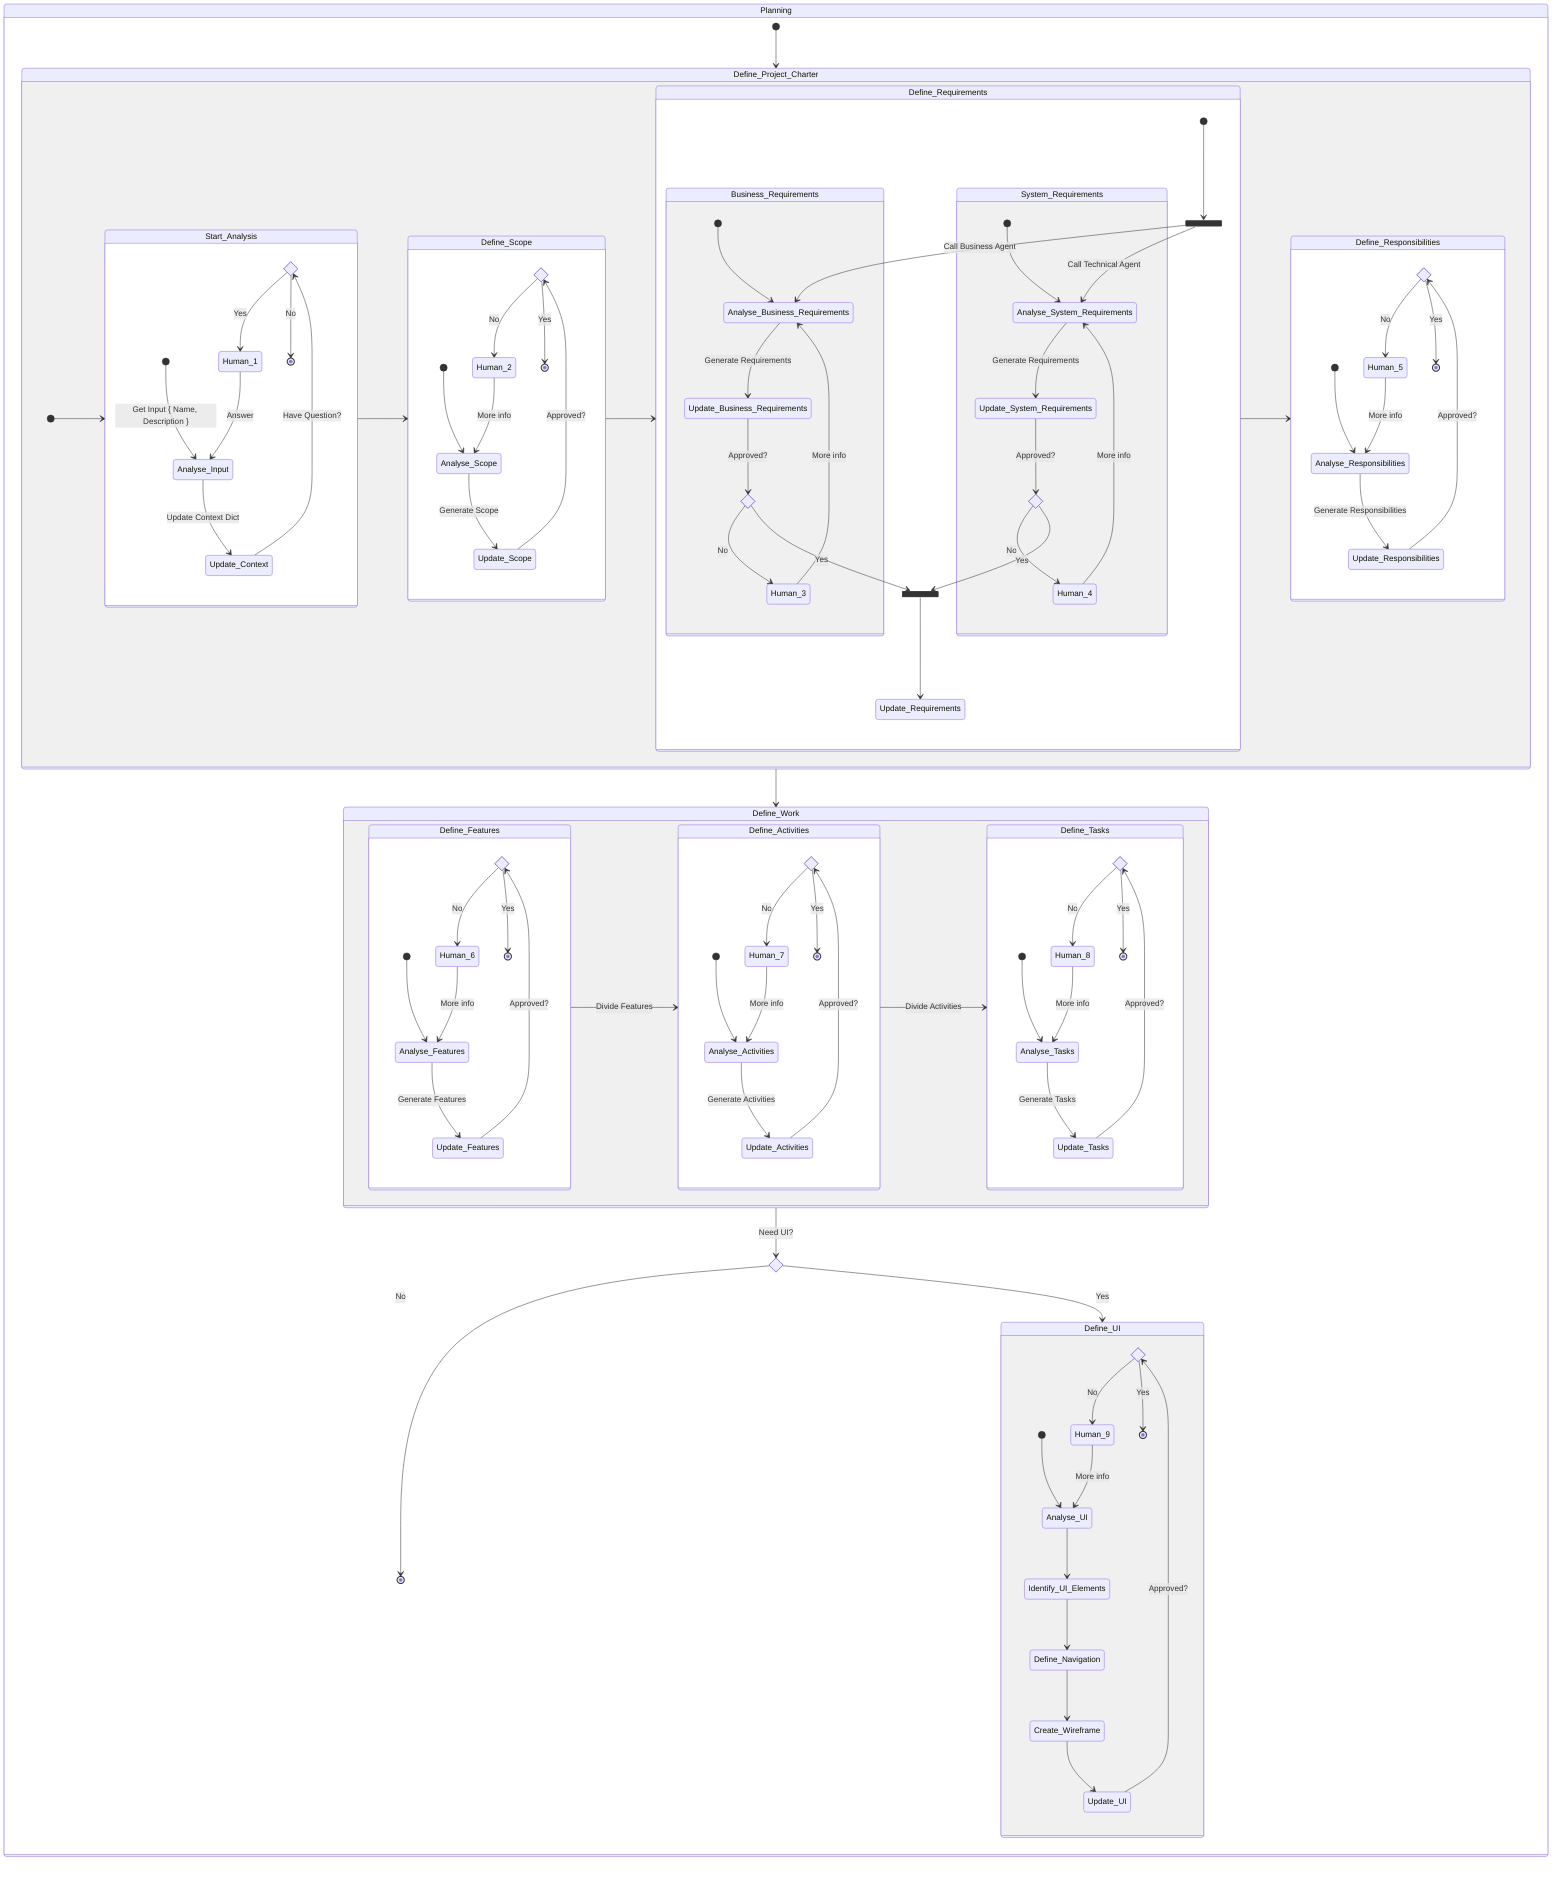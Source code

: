 %% @config(mermaid.json)
stateDiagram-v2
    state Planning {
        [*] --> Define_Project_Charter
        state Define_Project_Charter {
            direction LR
            [*] --> Start_Analysis
            state Start_Analysis {
                state Have_Questions <<choice>>
                [*] --> Analyse_Input: Get Input { Name, Description }
                Analyse_Input --> Update_Context: Update Context Dict
                Update_Context --> Have_Questions: Have Question?
                Have_Questions --> Human_1: Yes
                Have_Questions --> [*]: No
                Human_1 --> Analyse_Input: Answer
            }
            Start_Analysis --> Define_Scope
            state Define_Scope {
                state Approve_Scope <<choice>>
                [*] --> Analyse_Scope
                Analyse_Scope --> Update_Scope: Generate Scope
                Update_Scope --> Approve_Scope: Approved?
                Approve_Scope --> Human_2: No
                Human_2 --> Analyse_Scope: More info
                Approve_Scope --> [*]: Yes
            }
            Define_Scope --> Define_Requirements
            state Split_Requirements <<fork>>
            state Join_Requirements <<join>>
            state Define_Requirements {
                [*] --> Split_Requirements
                Split_Requirements --> Analyse_Business_Requirements: Call Business Agent
                Split_Requirements --> Analyse_System_Requirements: Call Technical Agent
                state Business_Requirements {
                    state Approve_Business_Requirements <<choice>>
                    [*] --> Analyse_Business_Requirements
                    Analyse_Business_Requirements --> Update_Business_Requirements: Generate Requirements
                    Update_Business_Requirements --> Approve_Business_Requirements: Approved?
                    Approve_Business_Requirements --> Human_3: No
                    Human_3 --> Analyse_Business_Requirements: More info
                    Approve_Business_Requirements --> Join_Requirements: Yes
                }
                state System_Requirements {
                    state Approve_System_Requirements <<choice>>
                    [*] --> Analyse_System_Requirements
                    Analyse_System_Requirements --> Update_System_Requirements: Generate Requirements
                    Update_System_Requirements --> Approve_System_Requirements: Approved?
                    Approve_System_Requirements --> Human_4: No
                    Human_4 --> Analyse_System_Requirements: More info
                    Approve_System_Requirements --> Join_Requirements: Yes
                }
                Join_Requirements --> Update_Requirements
            }
            Define_Requirements --> Define_Responsibilities
            state Define_Responsibilities {
                state Approve_Responsibilities <<choice>>
                [*] --> Analyse_Responsibilities
                Analyse_Responsibilities --> Update_Responsibilities: Generate Responsibilities
                Update_Responsibilities --> Approve_Responsibilities: Approved?
                Approve_Responsibilities --> Human_5: No
                Human_5 --> Analyse_Responsibilities: More info
                Approve_Responsibilities --> [*]: Yes
            }
        }
        Define_Project_Charter --> Define_Work
        state Define_Work {
            direction LR
            state Define_Features {
                state Approve_Features <<choice>>
                [*] --> Analyse_Features
                Analyse_Features --> Update_Features: Generate Features
                Update_Features --> Approve_Features: Approved?
                Approve_Features --> Human_6: No
                Human_6 --> Analyse_Features: More info
                Approve_Features --> [*]: Yes
            }
            Define_Features --> Define_Activities: Divide Features
            state Define_Activities {
                state Approve_Activities <<choice>>
                [*] --> Analyse_Activities
                Analyse_Activities --> Update_Activities: Generate Activities
                Update_Activities --> Approve_Activities: Approved?
                Approve_Activities --> Human_7: No
                Human_7 --> Analyse_Activities: More info
                Approve_Activities --> [*]: Yes
            }
            Define_Activities --> Define_Tasks: Divide Activities
            state Define_Tasks {
                state Approve_Tasks <<choice>>
                [*] --> Analyse_Tasks
                Analyse_Tasks --> Update_Tasks: Generate Tasks
                Update_Tasks --> Approve_Tasks: Approved?
                Approve_Tasks --> Human_8: No
                Human_8 --> Analyse_Tasks: More info
                Approve_Tasks --> [*]: Yes
            }
        }
        state Need_UI <<choice>>
        Define_Work --> Need_UI: Need UI?
        Need_UI --> Define_UI: Yes
        state Define_UI {
            state Approve_UI <<choice>>
            [*] --> Analyse_UI
            Analyse_UI --> Identify_UI_Elements
            Identify_UI_Elements --> Define_Navigation
            Define_Navigation --> Create_Wireframe
            Create_Wireframe --> Update_UI
            Update_UI --> Approve_UI: Approved?
            Approve_UI --> Human_9: No
            Human_9 --> Analyse_UI: More info
            Approve_UI --> [*]: Yes
        }
        Need_UI --> [*]: No
    }